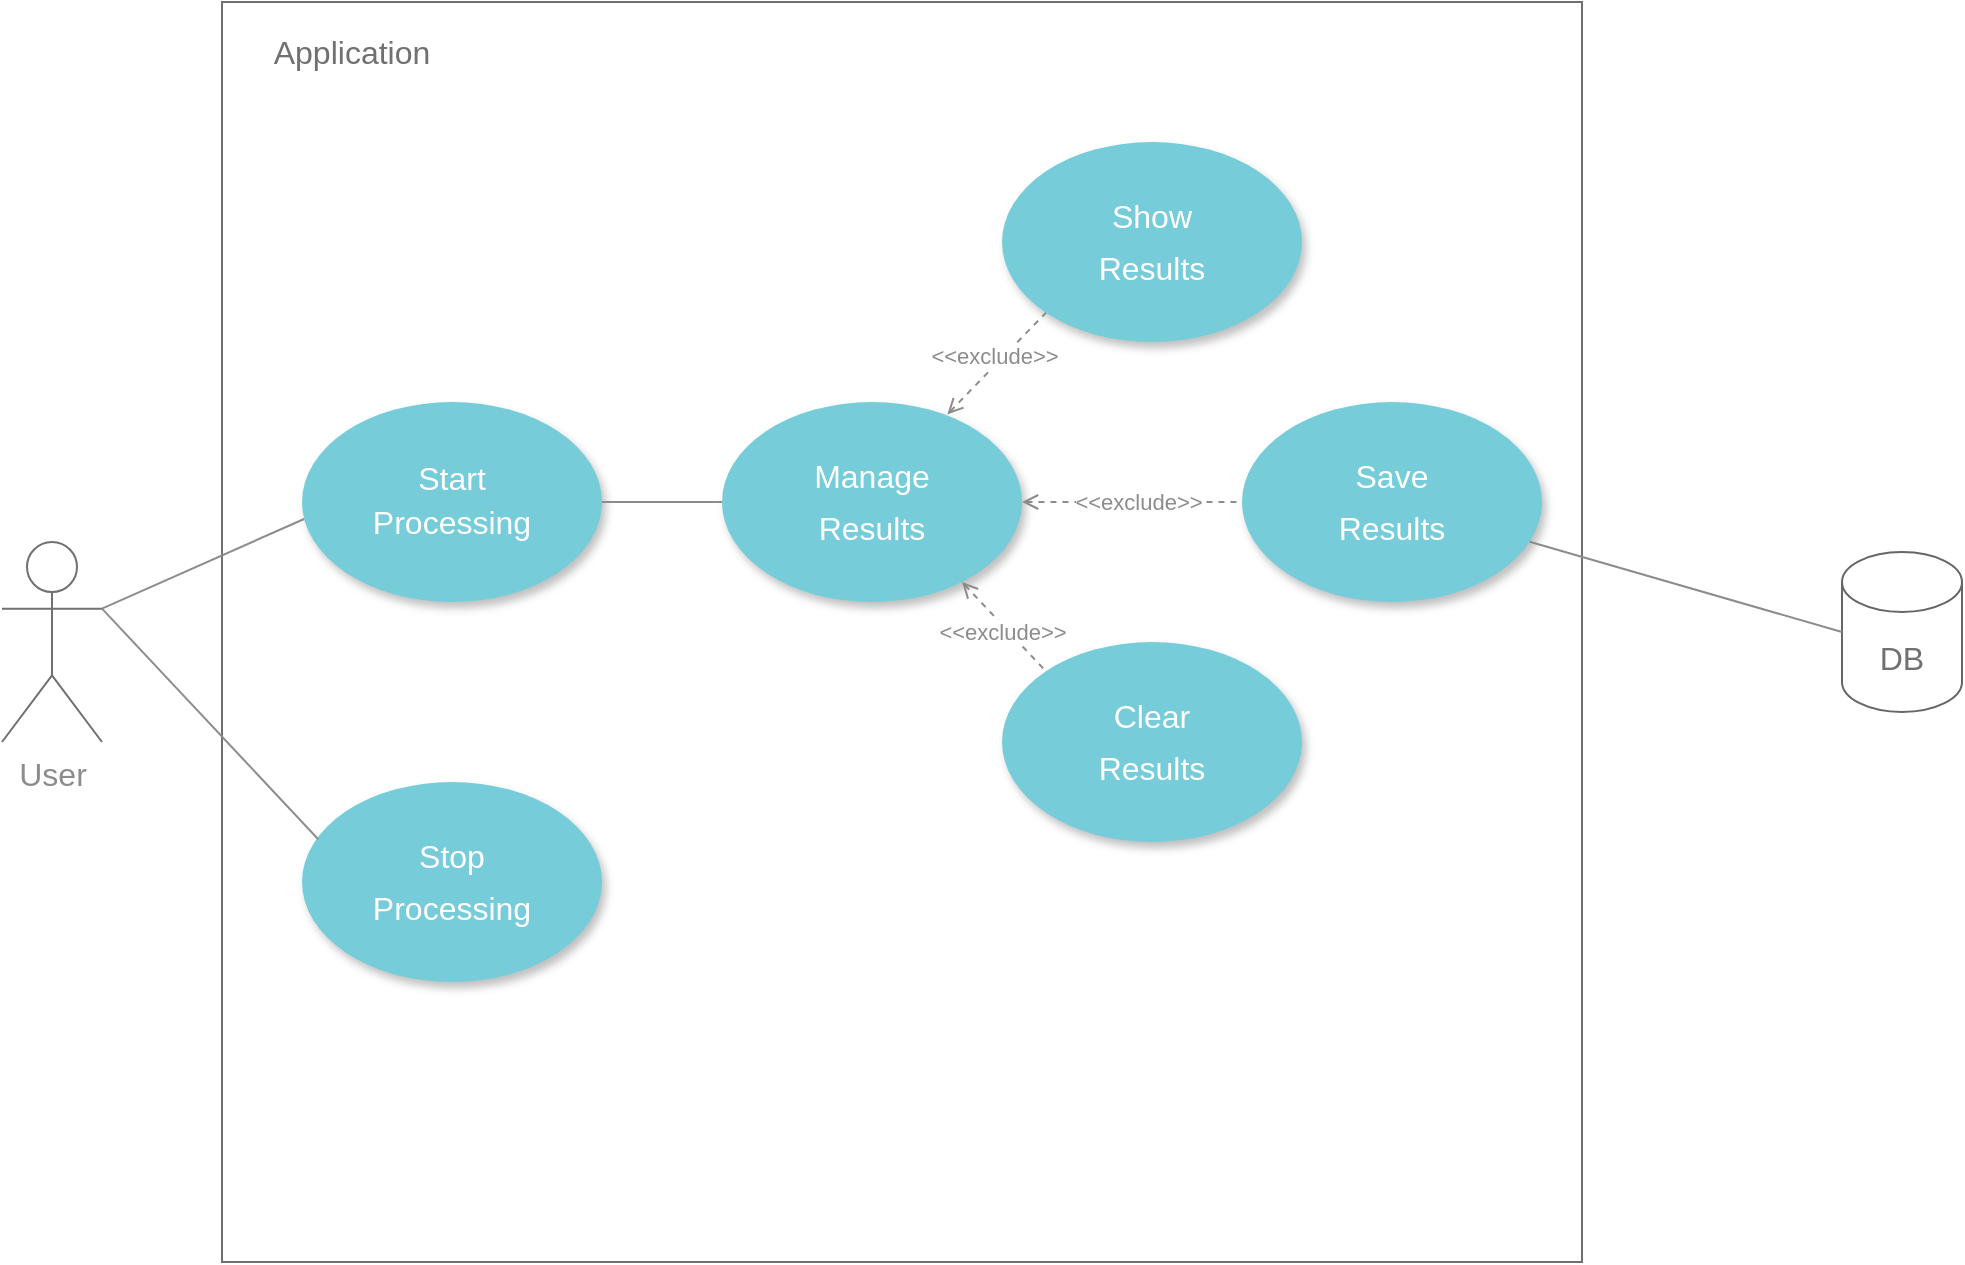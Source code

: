 <mxfile version="13.7.9" type="device"><diagram id="riTL6w-wAYXj_A_hi2_x" name="Seite-1"><mxGraphModel dx="1813" dy="1540" grid="1" gridSize="10" guides="1" tooltips="1" connect="1" arrows="1" fold="1" page="1" pageScale="1" pageWidth="827" pageHeight="1169" math="0" shadow="0"><root><mxCell id="0"/><mxCell id="1" parent="0"/><mxCell id="YHlegorH6-uOaJk01Lfg-1" value="" style="rounded=0;whiteSpace=wrap;html=1;fillColor=none;strokeColor=#707070;glass=0;" parent="1" vertex="1"><mxGeometry x="240" y="160" width="680" height="630" as="geometry"/></mxCell><mxCell id="eRsLW1IK69f_cbsPaDMU-1" value="&lt;font style=&quot;font-size: 16px&quot; color=&quot;#8c8c8c&quot;&gt;User&lt;/font&gt;" style="shape=umlActor;verticalLabelPosition=bottom;verticalAlign=top;html=1;outlineConnect=0;strokeColor=#707070;" parent="1" vertex="1"><mxGeometry x="130" y="430" width="50" height="100" as="geometry"/></mxCell><mxCell id="eRsLW1IK69f_cbsPaDMU-4" value="&lt;p style=&quot;line-height: 160%&quot;&gt;&lt;font color=&quot;#ffffff&quot;&gt;&lt;span style=&quot;font-size: 16px&quot;&gt;Start&lt;br&gt;&lt;/span&gt;&lt;/font&gt;&lt;font style=&quot;font-size: 16px&quot; color=&quot;#ffffff&quot;&gt;Processing&lt;/font&gt;&lt;/p&gt;" style="ellipse;whiteSpace=wrap;html=1;strokeColor=none;shadow=1;fillColor=#77CCDA;" parent="1" vertex="1"><mxGeometry x="280" y="360" width="150" height="100" as="geometry"/></mxCell><mxCell id="eRsLW1IK69f_cbsPaDMU-7" value="&lt;span style=&quot;font-size: 16px ; line-height: 160%&quot;&gt;&lt;font color=&quot;#ffffff&quot;&gt;Stop&lt;br&gt;Processing&lt;/font&gt;&lt;br&gt;&lt;/span&gt;" style="ellipse;whiteSpace=wrap;html=1;strokeColor=none;shadow=1;fillColor=#77CCDA;" parent="1" vertex="1"><mxGeometry x="280" y="550" width="150" height="100" as="geometry"/></mxCell><mxCell id="eRsLW1IK69f_cbsPaDMU-9" value="" style="endArrow=none;html=1;entryX=0.007;entryY=0.585;entryDx=0;entryDy=0;endFill=0;strokeColor=#8C8C8C;exitX=1;exitY=0.333;exitDx=0;exitDy=0;exitPerimeter=0;entryPerimeter=0;" parent="1" source="eRsLW1IK69f_cbsPaDMU-1" target="eRsLW1IK69f_cbsPaDMU-4" edge="1"><mxGeometry width="50" height="50" relative="1" as="geometry"><mxPoint x="189" y="480" as="sourcePoint"/><mxPoint x="239" y="430" as="targetPoint"/></mxGeometry></mxCell><mxCell id="YHlegorH6-uOaJk01Lfg-3" value="&lt;font style=&quot;font-size: 16px&quot; color=&quot;#707070&quot;&gt;Application&lt;/font&gt;" style="text;html=1;strokeColor=none;fillColor=none;align=center;verticalAlign=middle;whiteSpace=wrap;rounded=0;" parent="1" vertex="1"><mxGeometry x="240" y="160" width="130" height="50" as="geometry"/></mxCell><mxCell id="dw-w6UJ8rOVJChUqZzJN-1" value="&lt;span style=&quot;font-size: 16px ; line-height: 160%&quot;&gt;&lt;font color=&quot;#ffffff&quot;&gt;Manage&lt;br&gt;Results&lt;/font&gt;&lt;br&gt;&lt;/span&gt;" style="ellipse;whiteSpace=wrap;html=1;strokeColor=none;shadow=1;fillColor=#77CCDA;" vertex="1" parent="1"><mxGeometry x="490" y="360" width="150" height="100" as="geometry"/></mxCell><mxCell id="dw-w6UJ8rOVJChUqZzJN-4" value="" style="endArrow=none;html=1;entryX=0.054;entryY=0.286;entryDx=0;entryDy=0;endFill=0;strokeColor=#8C8C8C;exitX=1;exitY=0.333;exitDx=0;exitDy=0;exitPerimeter=0;entryPerimeter=0;" edge="1" parent="1" source="eRsLW1IK69f_cbsPaDMU-1" target="eRsLW1IK69f_cbsPaDMU-7"><mxGeometry width="50" height="50" relative="1" as="geometry"><mxPoint x="190" y="473.333" as="sourcePoint"/><mxPoint x="291.05" y="428.5" as="targetPoint"/></mxGeometry></mxCell><mxCell id="dw-w6UJ8rOVJChUqZzJN-5" value="&lt;span style=&quot;font-size: 16px ; line-height: 160%&quot;&gt;&lt;font color=&quot;#ffffff&quot;&gt;Show&lt;br&gt;Results&lt;/font&gt;&lt;br&gt;&lt;/span&gt;" style="ellipse;whiteSpace=wrap;html=1;strokeColor=none;shadow=1;fillColor=#77CCDA;" vertex="1" parent="1"><mxGeometry x="630" y="230" width="150" height="100" as="geometry"/></mxCell><mxCell id="dw-w6UJ8rOVJChUqZzJN-6" value="&lt;span style=&quot;font-size: 16px ; line-height: 160%&quot;&gt;&lt;font color=&quot;#ffffff&quot;&gt;Save&lt;br&gt;Results&lt;/font&gt;&lt;br&gt;&lt;/span&gt;" style="ellipse;whiteSpace=wrap;html=1;strokeColor=none;shadow=1;fillColor=#77CCDA;" vertex="1" parent="1"><mxGeometry x="750" y="360" width="150" height="100" as="geometry"/></mxCell><mxCell id="dw-w6UJ8rOVJChUqZzJN-7" value="&lt;span style=&quot;font-size: 16px ; line-height: 160%&quot;&gt;&lt;font color=&quot;#ffffff&quot;&gt;Clear&lt;br&gt;Results&lt;/font&gt;&lt;br&gt;&lt;/span&gt;" style="ellipse;whiteSpace=wrap;html=1;strokeColor=none;shadow=1;fillColor=#77CCDA;" vertex="1" parent="1"><mxGeometry x="630" y="480" width="150" height="100" as="geometry"/></mxCell><mxCell id="dw-w6UJ8rOVJChUqZzJN-9" value="" style="endArrow=none;html=1;dashed=1;startArrow=open;startFill=0;endFill=0;strokeColor=#8C8C8C;entryX=0;entryY=1;entryDx=0;entryDy=0;exitX=0.751;exitY=0.062;exitDx=0;exitDy=0;exitPerimeter=0;" edge="1" parent="1" source="dw-w6UJ8rOVJChUqZzJN-1" target="dw-w6UJ8rOVJChUqZzJN-5"><mxGeometry width="50" height="50" relative="1" as="geometry"><mxPoint x="600" y="370" as="sourcePoint"/><mxPoint x="630.26" y="515.86" as="targetPoint"/></mxGeometry></mxCell><mxCell id="dw-w6UJ8rOVJChUqZzJN-10" value="&lt;font color=&quot;#8c8c8c&quot;&gt;&amp;lt;&amp;lt;exclude&amp;gt;&amp;gt;&lt;/font&gt;" style="edgeLabel;html=1;align=center;verticalAlign=middle;resizable=0;points=[];" vertex="1" connectable="0" parent="dw-w6UJ8rOVJChUqZzJN-9"><mxGeometry x="0.218" y="-1" relative="1" as="geometry"><mxPoint x="-7.26" y="0.48" as="offset"/></mxGeometry></mxCell><mxCell id="dw-w6UJ8rOVJChUqZzJN-11" value="" style="endArrow=none;html=1;entryX=0;entryY=0.5;entryDx=0;entryDy=0;endFill=0;strokeColor=#8C8C8C;exitX=1;exitY=0.5;exitDx=0;exitDy=0;" edge="1" parent="1" source="eRsLW1IK69f_cbsPaDMU-4" target="dw-w6UJ8rOVJChUqZzJN-1"><mxGeometry width="50" height="50" relative="1" as="geometry"><mxPoint x="190" y="473.333" as="sourcePoint"/><mxPoint x="291.05" y="428.5" as="targetPoint"/></mxGeometry></mxCell><mxCell id="dw-w6UJ8rOVJChUqZzJN-12" value="" style="endArrow=none;html=1;dashed=1;startArrow=open;startFill=0;endFill=0;strokeColor=#8C8C8C;entryX=0;entryY=0.5;entryDx=0;entryDy=0;" edge="1" parent="1" target="dw-w6UJ8rOVJChUqZzJN-6"><mxGeometry width="50" height="50" relative="1" as="geometry"><mxPoint x="640" y="410" as="sourcePoint"/><mxPoint x="641.967" y="325.355" as="targetPoint"/></mxGeometry></mxCell><mxCell id="dw-w6UJ8rOVJChUqZzJN-13" value="&lt;font color=&quot;#8c8c8c&quot;&gt;&amp;lt;&amp;lt;exclude&amp;gt;&amp;gt;&lt;/font&gt;" style="edgeLabel;html=1;align=center;verticalAlign=middle;resizable=0;points=[];" vertex="1" connectable="0" parent="dw-w6UJ8rOVJChUqZzJN-12"><mxGeometry x="0.218" y="-1" relative="1" as="geometry"><mxPoint x="-9.72" y="-1.0" as="offset"/></mxGeometry></mxCell><mxCell id="dw-w6UJ8rOVJChUqZzJN-14" value="" style="endArrow=none;html=1;dashed=1;startArrow=open;startFill=0;endFill=0;strokeColor=#8C8C8C;entryX=0;entryY=0;entryDx=0;entryDy=0;" edge="1" parent="1" target="dw-w6UJ8rOVJChUqZzJN-7"><mxGeometry width="50" height="50" relative="1" as="geometry"><mxPoint x="610" y="450" as="sourcePoint"/><mxPoint x="641.967" y="325.355" as="targetPoint"/></mxGeometry></mxCell><mxCell id="dw-w6UJ8rOVJChUqZzJN-15" value="&lt;font color=&quot;#8c8c8c&quot;&gt;&amp;lt;&amp;lt;exclude&amp;gt;&amp;gt;&lt;/font&gt;" style="edgeLabel;html=1;align=center;verticalAlign=middle;resizable=0;points=[];" vertex="1" connectable="0" parent="dw-w6UJ8rOVJChUqZzJN-14"><mxGeometry x="0.218" y="-1" relative="1" as="geometry"><mxPoint x="-4.77" y="-2.81" as="offset"/></mxGeometry></mxCell><mxCell id="dw-w6UJ8rOVJChUqZzJN-16" value="&lt;font style=&quot;font-size: 16px&quot; color=&quot;#707070&quot;&gt;DB&lt;/font&gt;" style="shape=cylinder3;whiteSpace=wrap;html=1;boundedLbl=1;backgroundOutline=1;size=15;strokeColor=#666666;fontColor=#333333;fillColor=none;" vertex="1" parent="1"><mxGeometry x="1050" y="435" width="60" height="80" as="geometry"/></mxCell><mxCell id="dw-w6UJ8rOVJChUqZzJN-17" value="" style="endArrow=none;html=1;entryX=0;entryY=0.5;entryDx=0;entryDy=0;endFill=0;strokeColor=#8C8C8C;entryPerimeter=0;" edge="1" parent="1" source="dw-w6UJ8rOVJChUqZzJN-6" target="dw-w6UJ8rOVJChUqZzJN-16"><mxGeometry width="50" height="50" relative="1" as="geometry"><mxPoint x="440" y="420" as="sourcePoint"/><mxPoint x="500" y="420" as="targetPoint"/></mxGeometry></mxCell></root></mxGraphModel></diagram></mxfile>